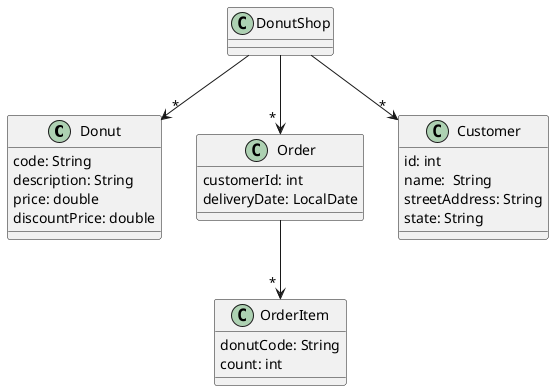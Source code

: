 @startuml
'https://plantuml.com/class-diagram

class Donut
{
code: String
description: String
price: double
discountPrice: double
}
class DonutShop
class Order
{
customerId: int
deliveryDate: LocalDate
}
class OrderItem
{
    donutCode: String
    count: int
}
class Customer
{
id: int
name:  String
streetAddress: String
state: String
}

DonutShop --> " * " Donut
DonutShop --> " * " Order
DonutShop --> " * " Customer

Order --> " * " OrderItem
@enduml